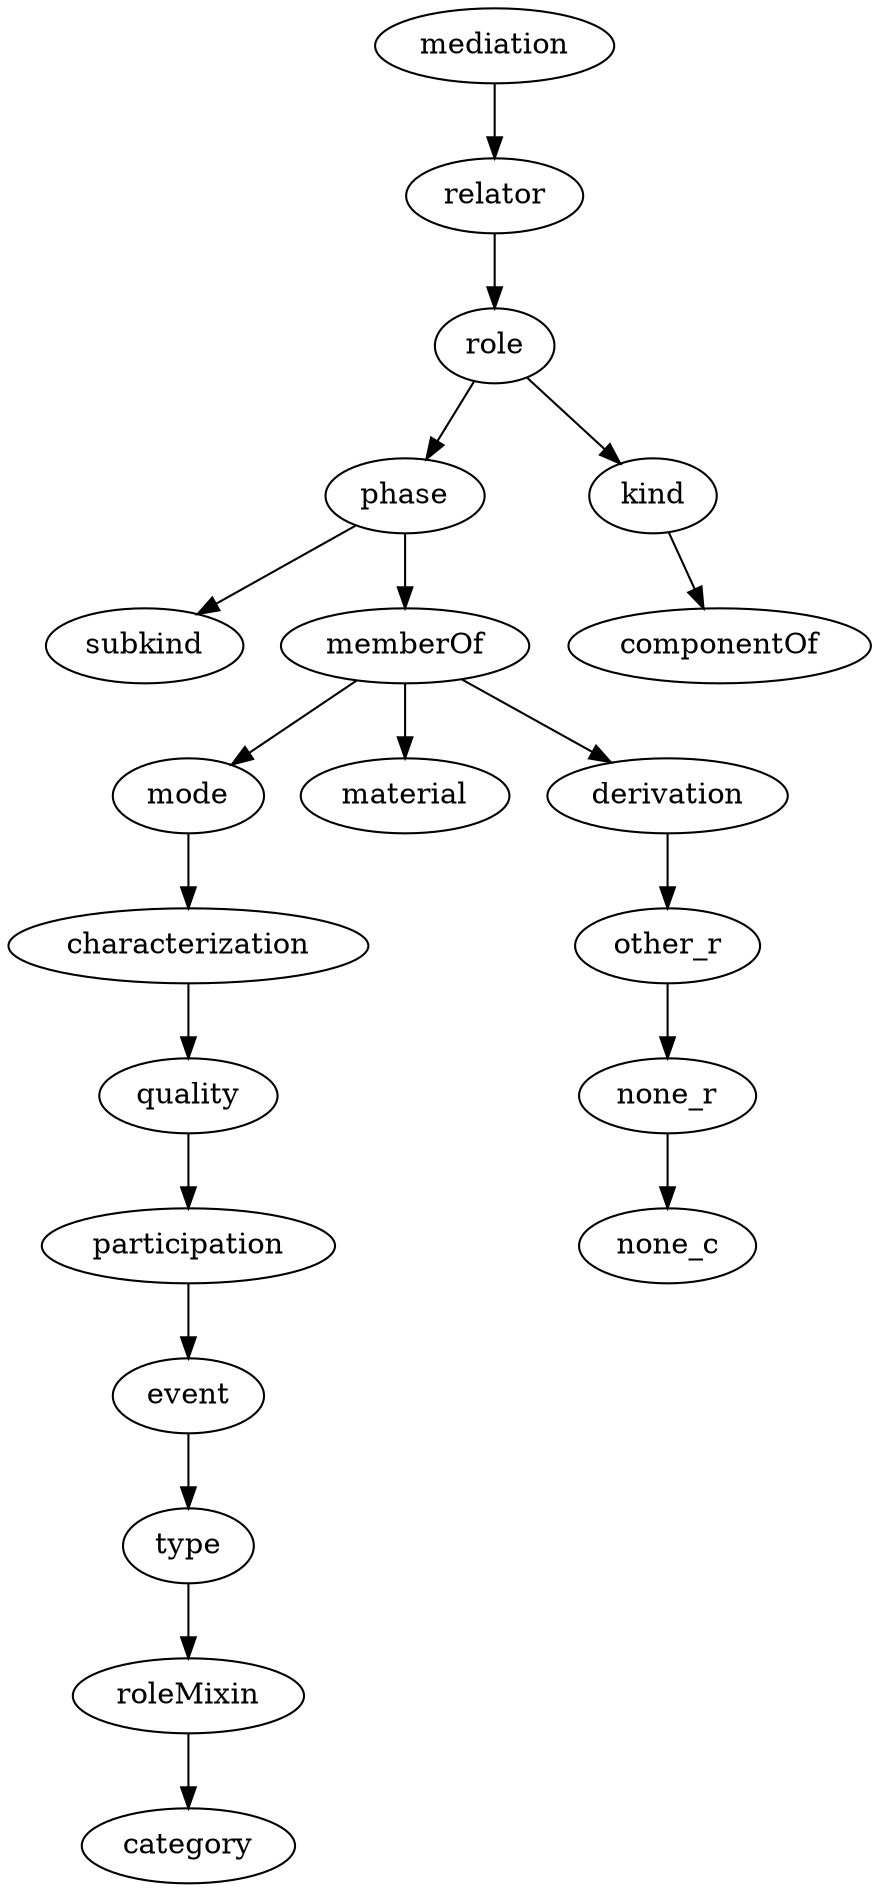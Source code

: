 strict digraph {
mediation;
relator;
role;
phase;
kind;
subkind;
memberOf;
componentOf;
mode;
material;
derivation;
characterization;
quality;
participation;
event;
type;
roleMixin;
category;
other_r;
none_r;
none_c;
mediation -> relator;
relator -> role;
role -> phase;
role -> kind;
phase -> subkind;
phase -> memberOf;
kind -> componentOf;
memberOf -> mode;
memberOf -> material;
memberOf -> derivation;
mode -> characterization;
derivation -> other_r;
characterization -> quality;
quality -> participation;
participation -> event;
event -> type;
type -> roleMixin;
roleMixin -> category;
other_r -> none_r;
none_r -> none_c;
}
